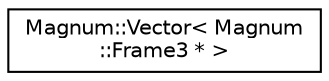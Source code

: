 digraph "圖形化之類別階層"
{
  edge [fontname="Helvetica",fontsize="10",labelfontname="Helvetica",labelfontsize="10"];
  node [fontname="Helvetica",fontsize="10",shape=record];
  rankdir="LR";
  Node1 [label="Magnum::Vector\< Magnum\l::Frame3 * \>",height=0.2,width=0.4,color="black", fillcolor="white", style="filled",URL="$class_magnum_1_1_vector.html"];
}
